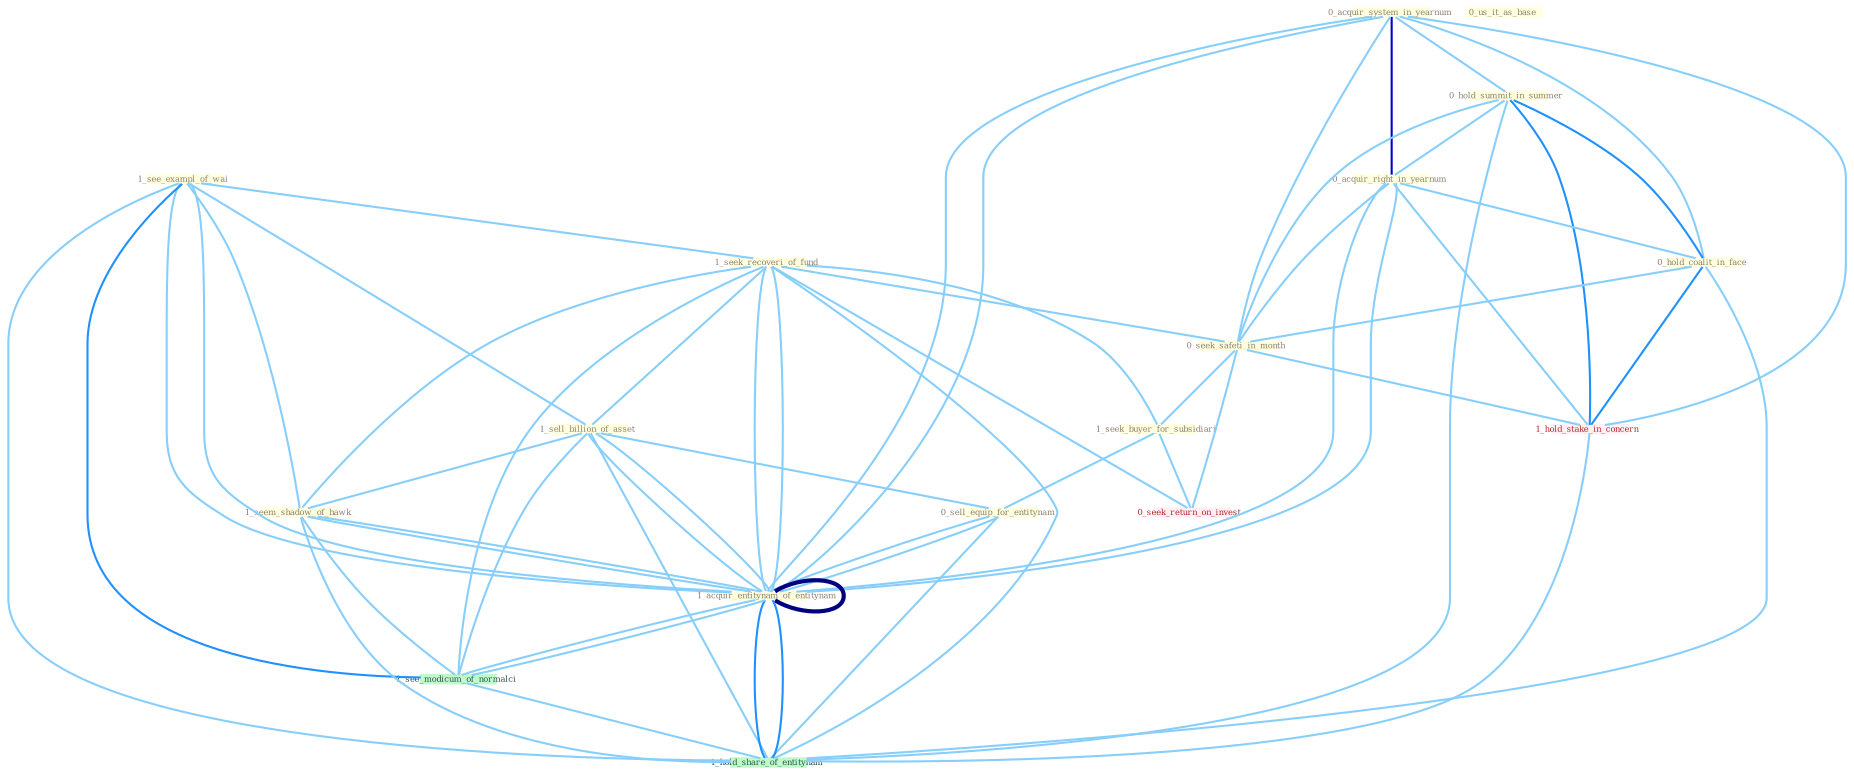 Graph G{ 
    node
    [shape=polygon,style=filled,width=.5,height=.06,color="#BDFCC9",fixedsize=true,fontsize=4,
    fontcolor="#2f4f4f"];
    {node
    [color="#ffffe0", fontcolor="#8b7d6b"] "1_see_exampl_of_wai " "1_seek_recoveri_of_fund " "0_acquir_system_in_yearnum " "0_hold_summit_in_summer " "1_sell_billion_of_asset " "0_acquir_right_in_yearnum " "0_hold_coalit_in_face " "1_seem_shadow_of_hawk " "0_seek_safeti_in_month " "1_seek_buyer_for_subsidiari " "0_sell_equip_for_entitynam " "1_acquir_entitynam_of_entitynam " "0_us_it_as_base "}
{node [color="#fff0f5", fontcolor="#b22222"] "1_hold_stake_in_concern " "0_seek_return_on_invest "}
edge [color="#B0E2FF"];

	"1_see_exampl_of_wai " -- "1_seek_recoveri_of_fund " [w="1", color="#87cefa" ];
	"1_see_exampl_of_wai " -- "1_sell_billion_of_asset " [w="1", color="#87cefa" ];
	"1_see_exampl_of_wai " -- "1_seem_shadow_of_hawk " [w="1", color="#87cefa" ];
	"1_see_exampl_of_wai " -- "1_acquir_entitynam_of_entitynam " [w="1", color="#87cefa" ];
	"1_see_exampl_of_wai " -- "1_see_modicum_of_normalci " [w="2", color="#1e90ff" , len=0.8];
	"1_see_exampl_of_wai " -- "1_acquir_entitynam_of_entitynam " [w="1", color="#87cefa" ];
	"1_see_exampl_of_wai " -- "1_hold_share_of_entitynam " [w="1", color="#87cefa" ];
	"1_seek_recoveri_of_fund " -- "1_sell_billion_of_asset " [w="1", color="#87cefa" ];
	"1_seek_recoveri_of_fund " -- "1_seem_shadow_of_hawk " [w="1", color="#87cefa" ];
	"1_seek_recoveri_of_fund " -- "0_seek_safeti_in_month " [w="1", color="#87cefa" ];
	"1_seek_recoveri_of_fund " -- "1_seek_buyer_for_subsidiari " [w="1", color="#87cefa" ];
	"1_seek_recoveri_of_fund " -- "1_acquir_entitynam_of_entitynam " [w="1", color="#87cefa" ];
	"1_seek_recoveri_of_fund " -- "0_seek_return_on_invest " [w="1", color="#87cefa" ];
	"1_seek_recoveri_of_fund " -- "1_see_modicum_of_normalci " [w="1", color="#87cefa" ];
	"1_seek_recoveri_of_fund " -- "1_acquir_entitynam_of_entitynam " [w="1", color="#87cefa" ];
	"1_seek_recoveri_of_fund " -- "1_hold_share_of_entitynam " [w="1", color="#87cefa" ];
	"0_acquir_system_in_yearnum " -- "0_hold_summit_in_summer " [w="1", color="#87cefa" ];
	"0_acquir_system_in_yearnum " -- "0_acquir_right_in_yearnum " [w="3", color="#0000cd" , len=0.6];
	"0_acquir_system_in_yearnum " -- "0_hold_coalit_in_face " [w="1", color="#87cefa" ];
	"0_acquir_system_in_yearnum " -- "0_seek_safeti_in_month " [w="1", color="#87cefa" ];
	"0_acquir_system_in_yearnum " -- "1_acquir_entitynam_of_entitynam " [w="1", color="#87cefa" ];
	"0_acquir_system_in_yearnum " -- "1_hold_stake_in_concern " [w="1", color="#87cefa" ];
	"0_acquir_system_in_yearnum " -- "1_acquir_entitynam_of_entitynam " [w="1", color="#87cefa" ];
	"0_hold_summit_in_summer " -- "0_acquir_right_in_yearnum " [w="1", color="#87cefa" ];
	"0_hold_summit_in_summer " -- "0_hold_coalit_in_face " [w="2", color="#1e90ff" , len=0.8];
	"0_hold_summit_in_summer " -- "0_seek_safeti_in_month " [w="1", color="#87cefa" ];
	"0_hold_summit_in_summer " -- "1_hold_stake_in_concern " [w="2", color="#1e90ff" , len=0.8];
	"0_hold_summit_in_summer " -- "1_hold_share_of_entitynam " [w="1", color="#87cefa" ];
	"1_sell_billion_of_asset " -- "1_seem_shadow_of_hawk " [w="1", color="#87cefa" ];
	"1_sell_billion_of_asset " -- "0_sell_equip_for_entitynam " [w="1", color="#87cefa" ];
	"1_sell_billion_of_asset " -- "1_acquir_entitynam_of_entitynam " [w="1", color="#87cefa" ];
	"1_sell_billion_of_asset " -- "1_see_modicum_of_normalci " [w="1", color="#87cefa" ];
	"1_sell_billion_of_asset " -- "1_acquir_entitynam_of_entitynam " [w="1", color="#87cefa" ];
	"1_sell_billion_of_asset " -- "1_hold_share_of_entitynam " [w="1", color="#87cefa" ];
	"0_acquir_right_in_yearnum " -- "0_hold_coalit_in_face " [w="1", color="#87cefa" ];
	"0_acquir_right_in_yearnum " -- "0_seek_safeti_in_month " [w="1", color="#87cefa" ];
	"0_acquir_right_in_yearnum " -- "1_acquir_entitynam_of_entitynam " [w="1", color="#87cefa" ];
	"0_acquir_right_in_yearnum " -- "1_hold_stake_in_concern " [w="1", color="#87cefa" ];
	"0_acquir_right_in_yearnum " -- "1_acquir_entitynam_of_entitynam " [w="1", color="#87cefa" ];
	"0_hold_coalit_in_face " -- "0_seek_safeti_in_month " [w="1", color="#87cefa" ];
	"0_hold_coalit_in_face " -- "1_hold_stake_in_concern " [w="2", color="#1e90ff" , len=0.8];
	"0_hold_coalit_in_face " -- "1_hold_share_of_entitynam " [w="1", color="#87cefa" ];
	"1_seem_shadow_of_hawk " -- "1_acquir_entitynam_of_entitynam " [w="1", color="#87cefa" ];
	"1_seem_shadow_of_hawk " -- "1_see_modicum_of_normalci " [w="1", color="#87cefa" ];
	"1_seem_shadow_of_hawk " -- "1_acquir_entitynam_of_entitynam " [w="1", color="#87cefa" ];
	"1_seem_shadow_of_hawk " -- "1_hold_share_of_entitynam " [w="1", color="#87cefa" ];
	"0_seek_safeti_in_month " -- "1_seek_buyer_for_subsidiari " [w="1", color="#87cefa" ];
	"0_seek_safeti_in_month " -- "1_hold_stake_in_concern " [w="1", color="#87cefa" ];
	"0_seek_safeti_in_month " -- "0_seek_return_on_invest " [w="1", color="#87cefa" ];
	"1_seek_buyer_for_subsidiari " -- "0_sell_equip_for_entitynam " [w="1", color="#87cefa" ];
	"1_seek_buyer_for_subsidiari " -- "0_seek_return_on_invest " [w="1", color="#87cefa" ];
	"0_sell_equip_for_entitynam " -- "1_acquir_entitynam_of_entitynam " [w="1", color="#87cefa" ];
	"0_sell_equip_for_entitynam " -- "1_acquir_entitynam_of_entitynam " [w="1", color="#87cefa" ];
	"0_sell_equip_for_entitynam " -- "1_hold_share_of_entitynam " [w="1", color="#87cefa" ];
	"1_acquir_entitynam_of_entitynam " -- "1_see_modicum_of_normalci " [w="1", color="#87cefa" ];
	"1_acquir_entitynam_of_entitynam " -- "1_acquir_entitynam_of_entitynam " [w="4", style=bold, color="#000080", len=0.4];
	"1_acquir_entitynam_of_entitynam " -- "1_hold_share_of_entitynam " [w="2", color="#1e90ff" , len=0.8];
	"1_hold_stake_in_concern " -- "1_hold_share_of_entitynam " [w="1", color="#87cefa" ];
	"1_see_modicum_of_normalci " -- "1_acquir_entitynam_of_entitynam " [w="1", color="#87cefa" ];
	"1_see_modicum_of_normalci " -- "1_hold_share_of_entitynam " [w="1", color="#87cefa" ];
	"1_acquir_entitynam_of_entitynam " -- "1_hold_share_of_entitynam " [w="2", color="#1e90ff" , len=0.8];
}